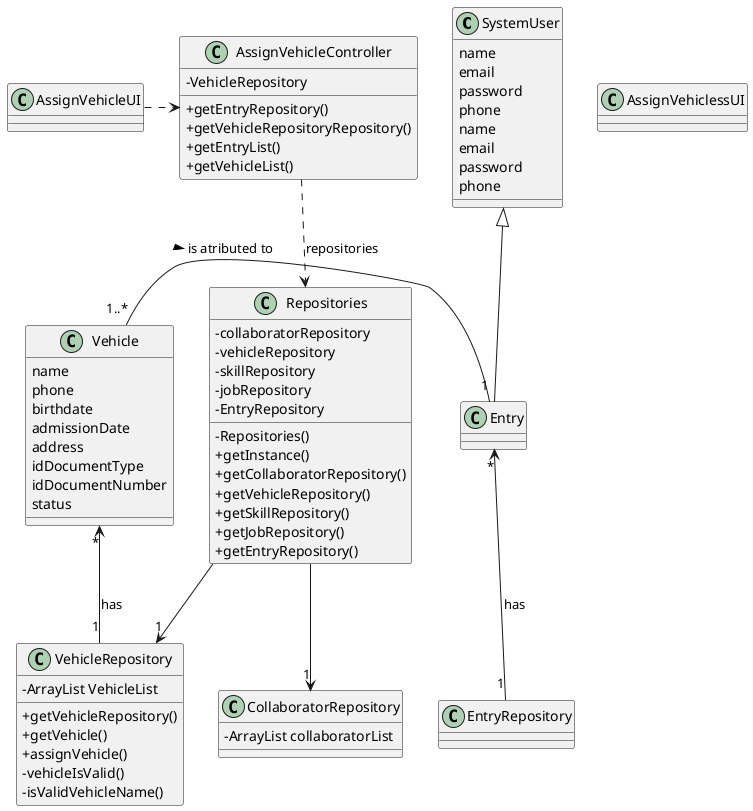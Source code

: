 @startuml
skinparam classAttributeIconSize 0
skinparam monochrome false
skinparam packageStyle rectangle
skinparam shadowing false
skinparam linetype polyline
skinparam linetype orto


class SystemUser {
    name
    email
    password
    phone
}

class CollaboratorRepository {
    - ArrayList collaboratorList

}


class Repositories {
    - collaboratorRepository
    - vehicleRepository
    - skillRepository
    - jobRepository
    - EntryRepository
    - Repositories()
    + getInstance()
    + getCollaboratorRepository()
    + getVehicleRepository()
    + getSkillRepository()
    + getJobRepository()
    + getEntryRepository()

}
class SystemUser {
    name
    email
    password
    phone

}
class AssignVehicleController{
-VehicleRepository
+getEntryRepository()
+getVehicleRepositoryRepository()
+getEntryList()
+getVehicleList()

}

class AssignVehiclessUI{

}



class VehicleRepository {
    - ArrayList VehicleList
    + getVehicleRepository()
    + getVehicle()
    + assignVehicle()
    - vehicleIsValid()
    - isValidVehicleName()
}

class Vehicle {
      name
      phone
      birthdate
      admissionDate
      address
      idDocumentType
      idDocumentNumber
      status
}
Repositories -->"1" CollaboratorRepository
Repositories -->"1" VehicleRepository
Vehicle "*" <-- "1" VehicleRepository : has
Entry "*" <-- "1" EntryRepository : has
Vehicle "1..*" - "1" Entry: is atributed to >
SystemUser <|-- Entry
AssignVehicleUI .> AssignVehicleController
AssignVehicleController ..> Repositories : repositories

@enduml
